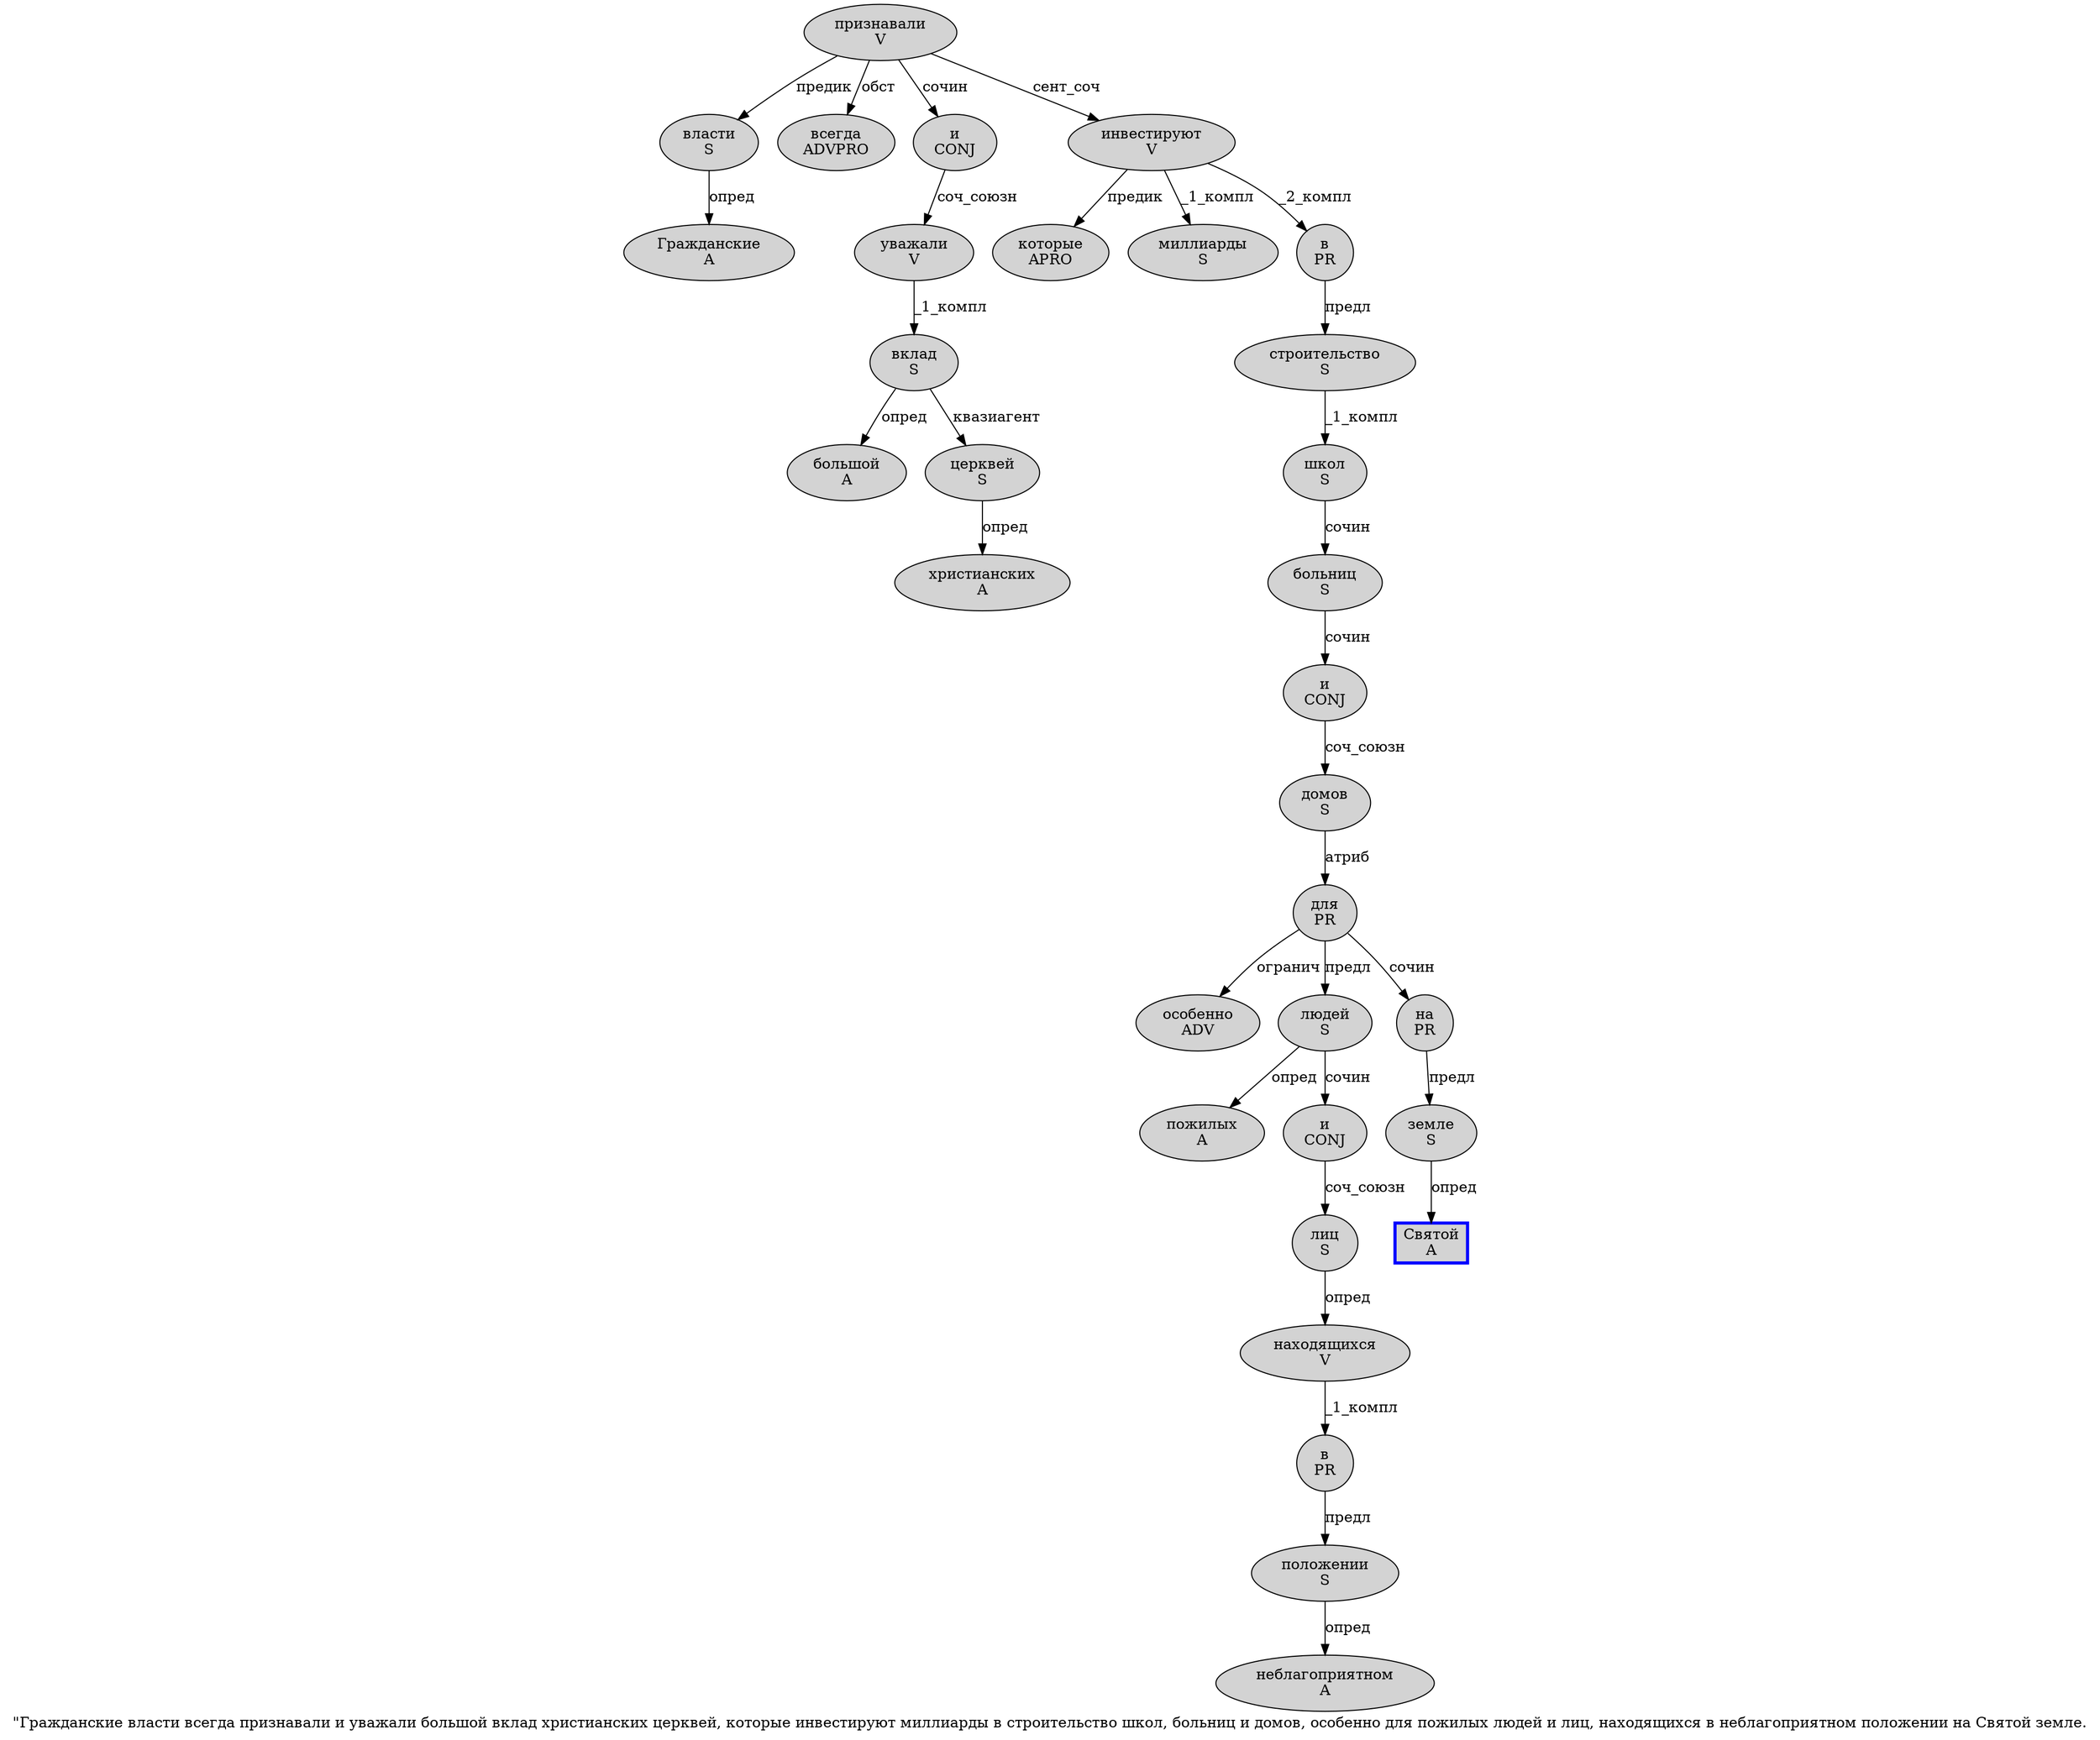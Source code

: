 digraph SENTENCE_218 {
	graph [label="\"Гражданские власти всегда признавали и уважали большой вклад христианских церквей, которые инвестируют миллиарды в строительство школ, больниц и домов, особенно для пожилых людей и лиц, находящихся в неблагоприятном положении на Святой земле."]
	node [style=filled]
		1 [label="Гражданские
A" color="" fillcolor=lightgray penwidth=1 shape=ellipse]
		2 [label="власти
S" color="" fillcolor=lightgray penwidth=1 shape=ellipse]
		3 [label="всегда
ADVPRO" color="" fillcolor=lightgray penwidth=1 shape=ellipse]
		4 [label="признавали
V" color="" fillcolor=lightgray penwidth=1 shape=ellipse]
		5 [label="и
CONJ" color="" fillcolor=lightgray penwidth=1 shape=ellipse]
		6 [label="уважали
V" color="" fillcolor=lightgray penwidth=1 shape=ellipse]
		7 [label="большой
A" color="" fillcolor=lightgray penwidth=1 shape=ellipse]
		8 [label="вклад
S" color="" fillcolor=lightgray penwidth=1 shape=ellipse]
		9 [label="христианских
A" color="" fillcolor=lightgray penwidth=1 shape=ellipse]
		10 [label="церквей
S" color="" fillcolor=lightgray penwidth=1 shape=ellipse]
		12 [label="которые
APRO" color="" fillcolor=lightgray penwidth=1 shape=ellipse]
		13 [label="инвестируют
V" color="" fillcolor=lightgray penwidth=1 shape=ellipse]
		14 [label="миллиарды
S" color="" fillcolor=lightgray penwidth=1 shape=ellipse]
		15 [label="в
PR" color="" fillcolor=lightgray penwidth=1 shape=ellipse]
		16 [label="строительство
S" color="" fillcolor=lightgray penwidth=1 shape=ellipse]
		17 [label="школ
S" color="" fillcolor=lightgray penwidth=1 shape=ellipse]
		19 [label="больниц
S" color="" fillcolor=lightgray penwidth=1 shape=ellipse]
		20 [label="и
CONJ" color="" fillcolor=lightgray penwidth=1 shape=ellipse]
		21 [label="домов
S" color="" fillcolor=lightgray penwidth=1 shape=ellipse]
		23 [label="особенно
ADV" color="" fillcolor=lightgray penwidth=1 shape=ellipse]
		24 [label="для
PR" color="" fillcolor=lightgray penwidth=1 shape=ellipse]
		25 [label="пожилых
A" color="" fillcolor=lightgray penwidth=1 shape=ellipse]
		26 [label="людей
S" color="" fillcolor=lightgray penwidth=1 shape=ellipse]
		27 [label="и
CONJ" color="" fillcolor=lightgray penwidth=1 shape=ellipse]
		28 [label="лиц
S" color="" fillcolor=lightgray penwidth=1 shape=ellipse]
		30 [label="находящихся
V" color="" fillcolor=lightgray penwidth=1 shape=ellipse]
		31 [label="в
PR" color="" fillcolor=lightgray penwidth=1 shape=ellipse]
		32 [label="неблагоприятном
A" color="" fillcolor=lightgray penwidth=1 shape=ellipse]
		33 [label="положении
S" color="" fillcolor=lightgray penwidth=1 shape=ellipse]
		34 [label="на
PR" color="" fillcolor=lightgray penwidth=1 shape=ellipse]
		35 [label="Святой
A" color=blue fillcolor=lightgray penwidth=3 shape=box]
		36 [label="земле
S" color="" fillcolor=lightgray penwidth=1 shape=ellipse]
			6 -> 8 [label="_1_компл"]
			16 -> 17 [label="_1_компл"]
			10 -> 9 [label="опред"]
			26 -> 25 [label="опред"]
			26 -> 27 [label="сочин"]
			24 -> 23 [label="огранич"]
			24 -> 26 [label="предл"]
			24 -> 34 [label="сочин"]
			15 -> 16 [label="предл"]
			33 -> 32 [label="опред"]
			30 -> 31 [label="_1_компл"]
			8 -> 7 [label="опред"]
			8 -> 10 [label="квазиагент"]
			5 -> 6 [label="соч_союзн"]
			31 -> 33 [label="предл"]
			19 -> 20 [label="сочин"]
			36 -> 35 [label="опред"]
			27 -> 28 [label="соч_союзн"]
			21 -> 24 [label="атриб"]
			2 -> 1 [label="опред"]
			28 -> 30 [label="опред"]
			17 -> 19 [label="сочин"]
			4 -> 2 [label="предик"]
			4 -> 3 [label="обст"]
			4 -> 5 [label="сочин"]
			4 -> 13 [label="сент_соч"]
			34 -> 36 [label="предл"]
			13 -> 12 [label="предик"]
			13 -> 14 [label="_1_компл"]
			13 -> 15 [label="_2_компл"]
			20 -> 21 [label="соч_союзн"]
}